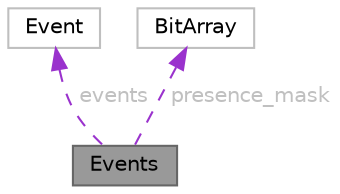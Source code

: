 digraph "Events"
{
 // LATEX_PDF_SIZE
  bgcolor="transparent";
  edge [fontname=Helvetica,fontsize=10,labelfontname=Helvetica,labelfontsize=10];
  node [fontname=Helvetica,fontsize=10,shape=box,height=0.2,width=0.4];
  Node1 [id="Node000001",label="Events",height=0.2,width=0.4,color="gray40", fillcolor="grey60", style="filled", fontcolor="black",tooltip=" "];
  Node2 -> Node1 [id="edge1_Node000001_Node000002",dir="back",color="darkorchid3",style="dashed",tooltip=" ",label=" events",fontcolor="grey" ];
  Node2 [id="Node000002",label="Event",height=0.2,width=0.4,color="grey75", fillcolor="white", style="filled",URL="$structEvent.html",tooltip=" "];
  Node3 -> Node1 [id="edge2_Node000001_Node000003",dir="back",color="darkorchid3",style="dashed",tooltip=" ",label=" presence_mask",fontcolor="grey" ];
  Node3 [id="Node000003",label="BitArray",height=0.2,width=0.4,color="grey75", fillcolor="white", style="filled",URL="$structBitArray.html",tooltip=" "];
}
